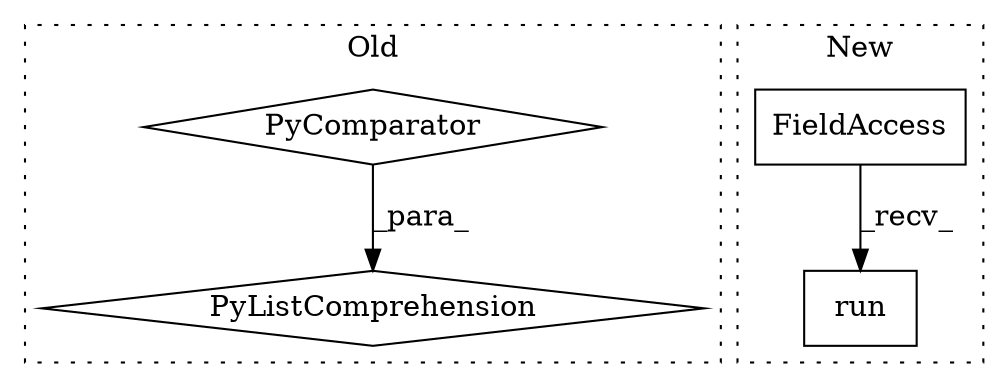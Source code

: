 digraph G {
subgraph cluster0 {
1 [label="PyComparator" a="113" s="912" l="19" shape="diamond"];
3 [label="PyListComprehension" a="109" s="840" l="99" shape="diamond"];
label = "Old";
style="dotted";
}
subgraph cluster1 {
2 [label="run" a="32" s="743,773" l="4,1" shape="box"];
4 [label="FieldAccess" a="22" s="730" l="12" shape="box"];
label = "New";
style="dotted";
}
1 -> 3 [label="_para_"];
4 -> 2 [label="_recv_"];
}